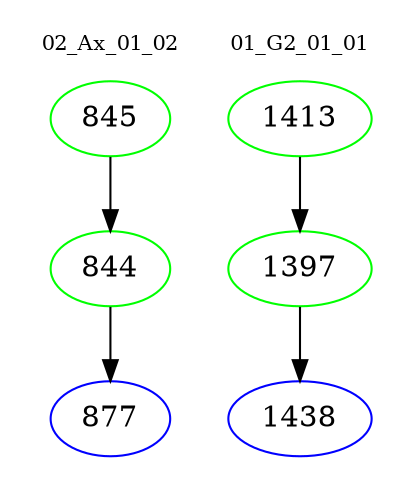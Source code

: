 digraph{
subgraph cluster_0 {
color = white
label = "02_Ax_01_02";
fontsize=10;
T0_845 [label="845", color="green"]
T0_845 -> T0_844 [color="black"]
T0_844 [label="844", color="green"]
T0_844 -> T0_877 [color="black"]
T0_877 [label="877", color="blue"]
}
subgraph cluster_1 {
color = white
label = "01_G2_01_01";
fontsize=10;
T1_1413 [label="1413", color="green"]
T1_1413 -> T1_1397 [color="black"]
T1_1397 [label="1397", color="green"]
T1_1397 -> T1_1438 [color="black"]
T1_1438 [label="1438", color="blue"]
}
}
